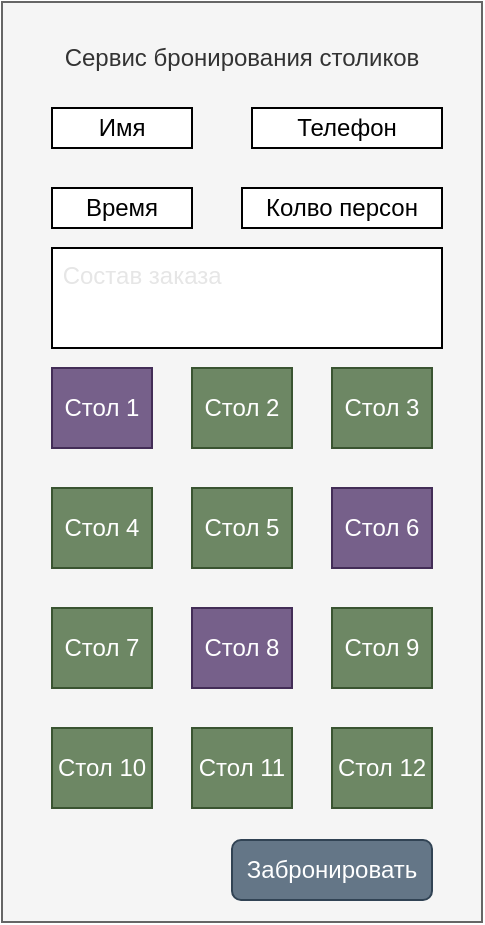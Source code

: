 <mxfile scale="1" border="20">
    <diagram id="uqR_Nro2DzXtnNYbZ28u" name="Страница 1">
        <mxGraphModel dx="529" dy="618" grid="0" gridSize="10" guides="1" tooltips="1" connect="1" arrows="1" fold="1" page="1" pageScale="1" pageWidth="827" pageHeight="1169" background="#ffffff" math="0" shadow="0">
            <root>
                <mxCell id="0"/>
                <mxCell id="1" parent="0"/>
                <mxCell id="2" value="" style="rounded=0;whiteSpace=wrap;html=1;fillColor=#f5f5f5;fontColor=#333333;strokeColor=#666666;" parent="1" vertex="1">
                    <mxGeometry x="70" y="67" width="240" height="460" as="geometry"/>
                </mxCell>
                <mxCell id="3" value="Сервис бронирования столиков" style="text;html=1;align=center;verticalAlign=middle;whiteSpace=wrap;rounded=0;fillColor=#f5f5f5;fontColor=#333333;strokeColor=none;" parent="1" vertex="1">
                    <mxGeometry x="95" y="80" width="190" height="30" as="geometry"/>
                </mxCell>
                <mxCell id="4" value="Стол 1" style="rounded=0;whiteSpace=wrap;html=1;fillColor=#76608a;strokeColor=#432D57;fontColor=#ffffff;" parent="1" vertex="1">
                    <mxGeometry x="95" y="250" width="50" height="40" as="geometry"/>
                </mxCell>
                <mxCell id="5" value="Стол 2" style="rounded=0;whiteSpace=wrap;html=1;fillColor=#6d8764;strokeColor=#3A5431;fontColor=#ffffff;" parent="1" vertex="1">
                    <mxGeometry x="165" y="250" width="50" height="40" as="geometry"/>
                </mxCell>
                <mxCell id="6" value="Стол 3" style="rounded=0;whiteSpace=wrap;html=1;fillColor=#6d8764;strokeColor=#3A5431;fontColor=#ffffff;" parent="1" vertex="1">
                    <mxGeometry x="235" y="250" width="50" height="40" as="geometry"/>
                </mxCell>
                <mxCell id="7" value="Стол 4" style="rounded=0;whiteSpace=wrap;html=1;fillColor=#6d8764;strokeColor=#3A5431;fontColor=#ffffff;" parent="1" vertex="1">
                    <mxGeometry x="95" y="310" width="50" height="40" as="geometry"/>
                </mxCell>
                <mxCell id="8" value="Стол 5" style="rounded=0;whiteSpace=wrap;html=1;fillColor=#6d8764;strokeColor=#3A5431;fontColor=#ffffff;" parent="1" vertex="1">
                    <mxGeometry x="165" y="310" width="50" height="40" as="geometry"/>
                </mxCell>
                <mxCell id="9" value="Стол 6" style="rounded=0;whiteSpace=wrap;html=1;fillColor=#76608a;strokeColor=#432D57;fontColor=#ffffff;" parent="1" vertex="1">
                    <mxGeometry x="235" y="310" width="50" height="40" as="geometry"/>
                </mxCell>
                <mxCell id="10" value="Стол 7" style="rounded=0;whiteSpace=wrap;html=1;fillColor=#6d8764;strokeColor=#3A5431;fontColor=#ffffff;" parent="1" vertex="1">
                    <mxGeometry x="95" y="370" width="50" height="40" as="geometry"/>
                </mxCell>
               <mxCell id="11" value="Стол 8" style="rounded=0;whiteSpace=wrap;html=1;fillColor=#76608a;strokeColor=#432D57;fontColor=#ffffff;" parent="1" vertex="1">
                    <mxGeometry x="165" y="370" width="50" height="40" as="geometry"/>
                </mxCell>
                <mxCell id="12" value="Стол 9" style="rounded=0;whiteSpace=wrap;html=1;fillColor=#6d8764;strokeColor=#3A5431;fontColor=#ffffff;" parent="1" vertex="1">
                    <mxGeometry x="235" y="370" width="50" height="40" as="geometry"/>
                </mxCell>
                <mxCell id="13" value="Стол 10" style="rounded=0;whiteSpace=wrap;html=1;fillColor=#6d8764;strokeColor=#3A5431;fontColor=#ffffff;" parent="1" vertex="1">
                    <mxGeometry x="95" y="430" width="50" height="40" as="geometry"/>
                </mxCell>
                <mxCell id="14" value="Стол 11" style="rounded=0;whiteSpace=wrap;html=1;fillColor=#6d8764;strokeColor=#3A5431;fontColor=#ffffff;" parent="1" vertex="1">
                    <mxGeometry x="165" y="430" width="50" height="40" as="geometry"/>
                </mxCell>
                <mxCell id="15" value="Стол 12" style="rounded=0;whiteSpace=wrap;html=1;fillColor=#6d8764;strokeColor=#3A5431;fontColor=#ffffff;" parent="1" vertex="1">
                    <mxGeometry x="235" y="430" width="50" height="40" as="geometry"/>
                </mxCell>
                <mxCell id="17" value="Имя" style="rounded=0;whiteSpace=wrap;html=1;" parent="1" vertex="1">
                    <mxGeometry x="95" y="120" width="70" height="20" as="geometry"/>
                </mxCell>
                <mxCell id="18" value="Телефон" style="rounded=0;whiteSpace=wrap;html=1;" parent="1" vertex="1">
                    <mxGeometry x="195" y="120" width="95" height="20" as="geometry"/>
                </mxCell>
                <mxCell id="19" value="Время" style="rounded=0;whiteSpace=wrap;html=1;" parent="1" vertex="1">
                    <mxGeometry x="95" y="160" width="70" height="20" as="geometry"/>
                </mxCell>
                <mxCell id="20" value="Колво персон" style="rounded=0;whiteSpace=wrap;html=1;" parent="1" vertex="1">
                    <mxGeometry x="190" y="160" width="100" height="20" as="geometry"/>
                </mxCell>
                <mxCell id="21" value="&amp;nbsp;Состав заказа" style="rounded=0;whiteSpace=wrap;html=1;fontColor=#E6E6E6;align=left;horizontal=1;verticalAlign=top;" parent="1" vertex="1">
                    <mxGeometry x="95" y="190" width="195" height="50" as="geometry"/>
                </mxCell>
                <mxCell id="27" value="Забронировать" style="rounded=1;whiteSpace=wrap;html=1;fillColor=#647687;strokeColor=#314354;fontColor=#ffffff;" parent="1" vertex="1">
                    <mxGeometry x="185" y="486" width="100" height="30" as="geometry"/>
                </mxCell>
            </root>
        </mxGraphModel>
    </diagram>
</mxfile>